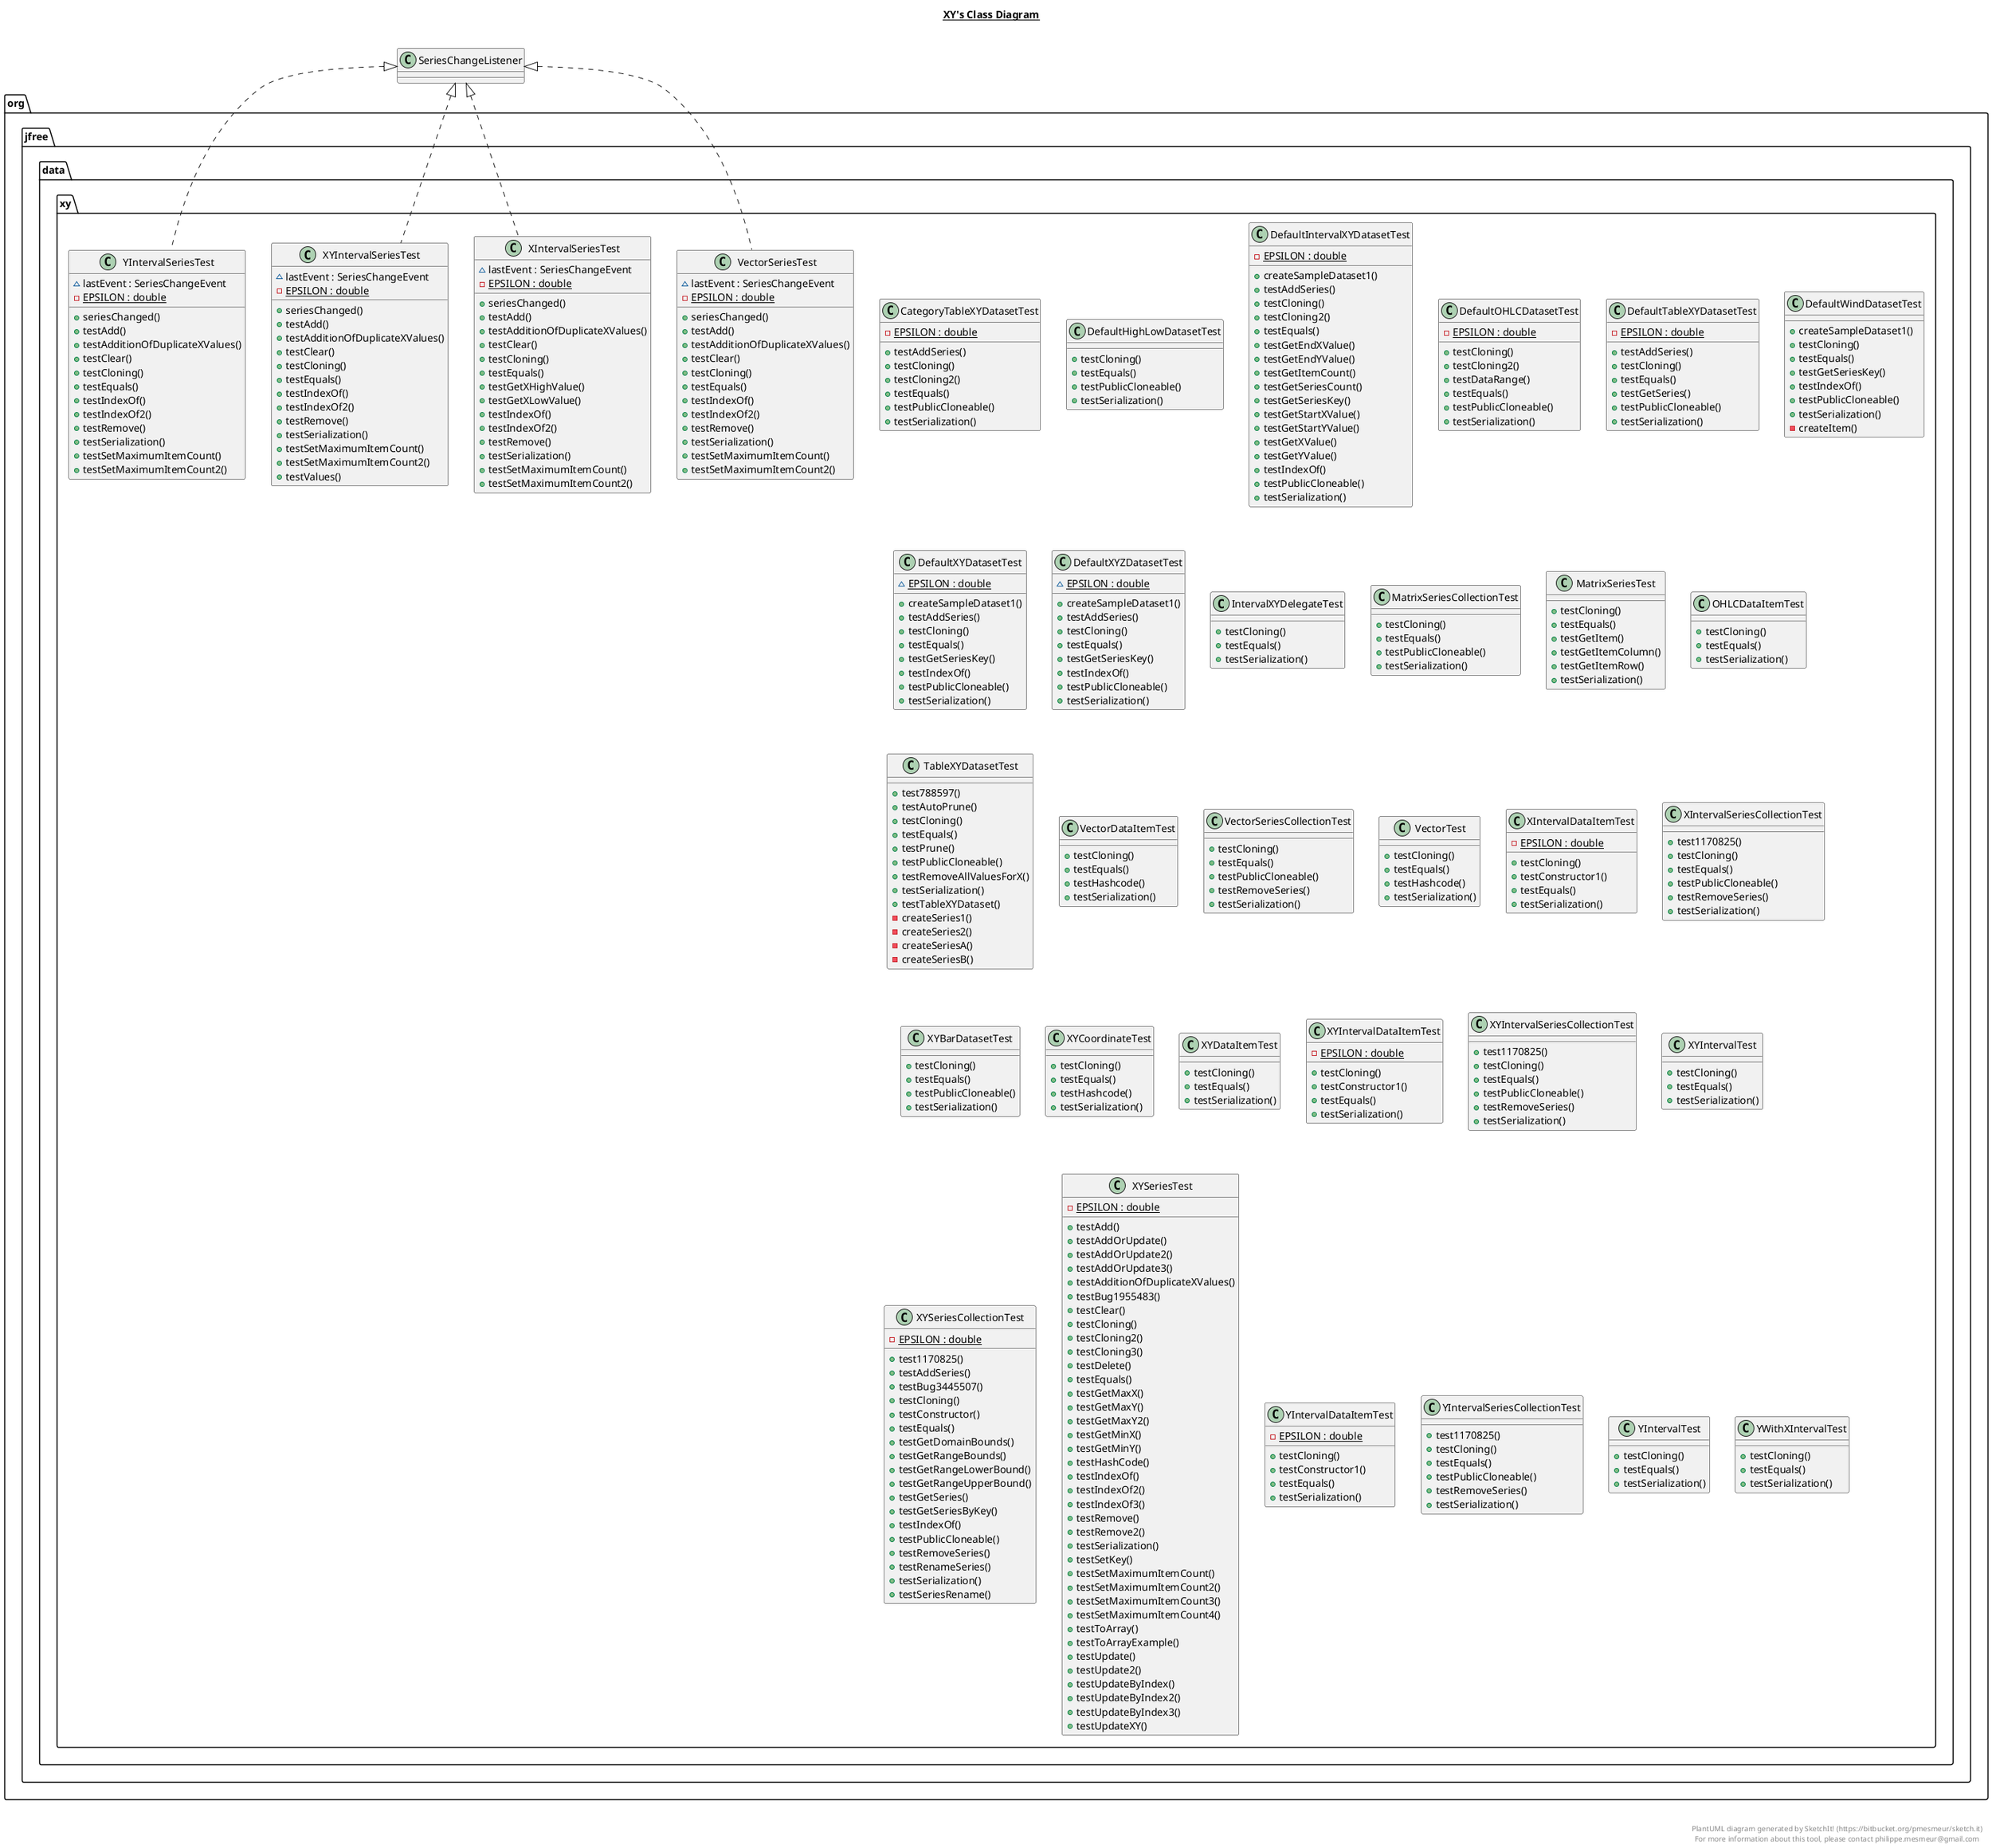 @startuml

title __XY's Class Diagram__\n

  namespace org.jfree.data {
    namespace xy {
      class org.jfree.data.xy.CategoryTableXYDatasetTest {
          {static} - EPSILON : double
          + testAddSeries()
          + testCloning()
          + testCloning2()
          + testEquals()
          + testPublicCloneable()
          + testSerialization()
      }
    }
  }
  

  namespace org.jfree.data {
    namespace xy {
      class org.jfree.data.xy.DefaultHighLowDatasetTest {
          + testCloning()
          + testEquals()
          + testPublicCloneable()
          + testSerialization()
      }
    }
  }
  

  namespace org.jfree.data {
    namespace xy {
      class org.jfree.data.xy.DefaultIntervalXYDatasetTest {
          {static} - EPSILON : double
          + createSampleDataset1()
          + testAddSeries()
          + testCloning()
          + testCloning2()
          + testEquals()
          + testGetEndXValue()
          + testGetEndYValue()
          + testGetItemCount()
          + testGetSeriesCount()
          + testGetSeriesKey()
          + testGetStartXValue()
          + testGetStartYValue()
          + testGetXValue()
          + testGetYValue()
          + testIndexOf()
          + testPublicCloneable()
          + testSerialization()
      }
    }
  }
  

  namespace org.jfree.data {
    namespace xy {
      class org.jfree.data.xy.DefaultOHLCDatasetTest {
          {static} - EPSILON : double
          + testCloning()
          + testCloning2()
          + testDataRange()
          + testEquals()
          + testPublicCloneable()
          + testSerialization()
      }
    }
  }
  

  namespace org.jfree.data {
    namespace xy {
      class org.jfree.data.xy.DefaultTableXYDatasetTest {
          {static} - EPSILON : double
          + testAddSeries()
          + testCloning()
          + testEquals()
          + testGetSeries()
          + testPublicCloneable()
          + testSerialization()
      }
    }
  }
  

  namespace org.jfree.data {
    namespace xy {
      class org.jfree.data.xy.DefaultWindDatasetTest {
          + createSampleDataset1()
          + testCloning()
          + testEquals()
          + testGetSeriesKey()
          + testIndexOf()
          + testPublicCloneable()
          + testSerialization()
          - createItem()
      }
    }
  }
  

  namespace org.jfree.data {
    namespace xy {
      class org.jfree.data.xy.DefaultXYDatasetTest {
          {static} ~ EPSILON : double
          + createSampleDataset1()
          + testAddSeries()
          + testCloning()
          + testEquals()
          + testGetSeriesKey()
          + testIndexOf()
          + testPublicCloneable()
          + testSerialization()
      }
    }
  }
  

  namespace org.jfree.data {
    namespace xy {
      class org.jfree.data.xy.DefaultXYZDatasetTest {
          {static} ~ EPSILON : double
          + createSampleDataset1()
          + testAddSeries()
          + testCloning()
          + testEquals()
          + testGetSeriesKey()
          + testIndexOf()
          + testPublicCloneable()
          + testSerialization()
      }
    }
  }
  

  namespace org.jfree.data {
    namespace xy {
      class org.jfree.data.xy.IntervalXYDelegateTest {
          + testCloning()
          + testEquals()
          + testSerialization()
      }
    }
  }
  

  namespace org.jfree.data {
    namespace xy {
      class org.jfree.data.xy.MatrixSeriesCollectionTest {
          + testCloning()
          + testEquals()
          + testPublicCloneable()
          + testSerialization()
      }
    }
  }
  

  namespace org.jfree.data {
    namespace xy {
      class org.jfree.data.xy.MatrixSeriesTest {
          + testCloning()
          + testEquals()
          + testGetItem()
          + testGetItemColumn()
          + testGetItemRow()
          + testSerialization()
      }
    }
  }
  

  namespace org.jfree.data {
    namespace xy {
      class org.jfree.data.xy.OHLCDataItemTest {
          + testCloning()
          + testEquals()
          + testSerialization()
      }
    }
  }
  

  namespace org.jfree.data {
    namespace xy {
      class org.jfree.data.xy.TableXYDatasetTest {
          + test788597()
          + testAutoPrune()
          + testCloning()
          + testEquals()
          + testPrune()
          + testPublicCloneable()
          + testRemoveAllValuesForX()
          + testSerialization()
          + testTableXYDataset()
          - createSeries1()
          - createSeries2()
          - createSeriesA()
          - createSeriesB()
      }
    }
  }
  

  namespace org.jfree.data {
    namespace xy {
      class org.jfree.data.xy.VectorDataItemTest {
          + testCloning()
          + testEquals()
          + testHashcode()
          + testSerialization()
      }
    }
  }
  

  namespace org.jfree.data {
    namespace xy {
      class org.jfree.data.xy.VectorSeriesCollectionTest {
          + testCloning()
          + testEquals()
          + testPublicCloneable()
          + testRemoveSeries()
          + testSerialization()
      }
    }
  }
  

  namespace org.jfree.data {
    namespace xy {
      class org.jfree.data.xy.VectorSeriesTest {
          ~ lastEvent : SeriesChangeEvent
          {static} - EPSILON : double
          + seriesChanged()
          + testAdd()
          + testAdditionOfDuplicateXValues()
          + testClear()
          + testCloning()
          + testEquals()
          + testIndexOf()
          + testIndexOf2()
          + testRemove()
          + testSerialization()
          + testSetMaximumItemCount()
          + testSetMaximumItemCount2()
      }
    }
  }
  

  namespace org.jfree.data {
    namespace xy {
      class org.jfree.data.xy.VectorTest {
          + testCloning()
          + testEquals()
          + testHashcode()
          + testSerialization()
      }
    }
  }
  

  namespace org.jfree.data {
    namespace xy {
      class org.jfree.data.xy.XIntervalDataItemTest {
          {static} - EPSILON : double
          + testCloning()
          + testConstructor1()
          + testEquals()
          + testSerialization()
      }
    }
  }
  

  namespace org.jfree.data {
    namespace xy {
      class org.jfree.data.xy.XIntervalSeriesCollectionTest {
          + test1170825()
          + testCloning()
          + testEquals()
          + testPublicCloneable()
          + testRemoveSeries()
          + testSerialization()
      }
    }
  }
  

  namespace org.jfree.data {
    namespace xy {
      class org.jfree.data.xy.XIntervalSeriesTest {
          ~ lastEvent : SeriesChangeEvent
          {static} - EPSILON : double
          + seriesChanged()
          + testAdd()
          + testAdditionOfDuplicateXValues()
          + testClear()
          + testCloning()
          + testEquals()
          + testGetXHighValue()
          + testGetXLowValue()
          + testIndexOf()
          + testIndexOf2()
          + testRemove()
          + testSerialization()
          + testSetMaximumItemCount()
          + testSetMaximumItemCount2()
      }
    }
  }
  

  namespace org.jfree.data {
    namespace xy {
      class org.jfree.data.xy.XYBarDatasetTest {
          + testCloning()
          + testEquals()
          + testPublicCloneable()
          + testSerialization()
      }
    }
  }
  

  namespace org.jfree.data {
    namespace xy {
      class org.jfree.data.xy.XYCoordinateTest {
          + testCloning()
          + testEquals()
          + testHashcode()
          + testSerialization()
      }
    }
  }
  

  namespace org.jfree.data {
    namespace xy {
      class org.jfree.data.xy.XYDataItemTest {
          + testCloning()
          + testEquals()
          + testSerialization()
      }
    }
  }
  

  namespace org.jfree.data {
    namespace xy {
      class org.jfree.data.xy.XYIntervalDataItemTest {
          {static} - EPSILON : double
          + testCloning()
          + testConstructor1()
          + testEquals()
          + testSerialization()
      }
    }
  }
  

  namespace org.jfree.data {
    namespace xy {
      class org.jfree.data.xy.XYIntervalSeriesCollectionTest {
          + test1170825()
          + testCloning()
          + testEquals()
          + testPublicCloneable()
          + testRemoveSeries()
          + testSerialization()
      }
    }
  }
  

  namespace org.jfree.data {
    namespace xy {
      class org.jfree.data.xy.XYIntervalSeriesTest {
          ~ lastEvent : SeriesChangeEvent
          {static} - EPSILON : double
          + seriesChanged()
          + testAdd()
          + testAdditionOfDuplicateXValues()
          + testClear()
          + testCloning()
          + testEquals()
          + testIndexOf()
          + testIndexOf2()
          + testRemove()
          + testSerialization()
          + testSetMaximumItemCount()
          + testSetMaximumItemCount2()
          + testValues()
      }
    }
  }
  

  namespace org.jfree.data {
    namespace xy {
      class org.jfree.data.xy.XYIntervalTest {
          + testCloning()
          + testEquals()
          + testSerialization()
      }
    }
  }
  

  namespace org.jfree.data {
    namespace xy {
      class org.jfree.data.xy.XYSeriesCollectionTest {
          {static} - EPSILON : double
          + test1170825()
          + testAddSeries()
          + testBug3445507()
          + testCloning()
          + testConstructor()
          + testEquals()
          + testGetDomainBounds()
          + testGetRangeBounds()
          + testGetRangeLowerBound()
          + testGetRangeUpperBound()
          + testGetSeries()
          + testGetSeriesByKey()
          + testIndexOf()
          + testPublicCloneable()
          + testRemoveSeries()
          + testRenameSeries()
          + testSerialization()
          + testSeriesRename()
      }
    }
  }
  

  namespace org.jfree.data {
    namespace xy {
      class org.jfree.data.xy.XYSeriesTest {
          {static} - EPSILON : double
          + testAdd()
          + testAddOrUpdate()
          + testAddOrUpdate2()
          + testAddOrUpdate3()
          + testAdditionOfDuplicateXValues()
          + testBug1955483()
          + testClear()
          + testCloning()
          + testCloning2()
          + testCloning3()
          + testDelete()
          + testEquals()
          + testGetMaxX()
          + testGetMaxY()
          + testGetMaxY2()
          + testGetMinX()
          + testGetMinY()
          + testHashCode()
          + testIndexOf()
          + testIndexOf2()
          + testIndexOf3()
          + testRemove()
          + testRemove2()
          + testSerialization()
          + testSetKey()
          + testSetMaximumItemCount()
          + testSetMaximumItemCount2()
          + testSetMaximumItemCount3()
          + testSetMaximumItemCount4()
          + testToArray()
          + testToArrayExample()
          + testUpdate()
          + testUpdate2()
          + testUpdateByIndex()
          + testUpdateByIndex2()
          + testUpdateByIndex3()
          + testUpdateXY()
      }
    }
  }
  

  namespace org.jfree.data {
    namespace xy {
      class org.jfree.data.xy.YIntervalDataItemTest {
          {static} - EPSILON : double
          + testCloning()
          + testConstructor1()
          + testEquals()
          + testSerialization()
      }
    }
  }
  

  namespace org.jfree.data {
    namespace xy {
      class org.jfree.data.xy.YIntervalSeriesCollectionTest {
          + test1170825()
          + testCloning()
          + testEquals()
          + testPublicCloneable()
          + testRemoveSeries()
          + testSerialization()
      }
    }
  }
  

  namespace org.jfree.data {
    namespace xy {
      class org.jfree.data.xy.YIntervalSeriesTest {
          ~ lastEvent : SeriesChangeEvent
          {static} - EPSILON : double
          + seriesChanged()
          + testAdd()
          + testAdditionOfDuplicateXValues()
          + testClear()
          + testCloning()
          + testEquals()
          + testIndexOf()
          + testIndexOf2()
          + testRemove()
          + testSerialization()
          + testSetMaximumItemCount()
          + testSetMaximumItemCount2()
      }
    }
  }
  

  namespace org.jfree.data {
    namespace xy {
      class org.jfree.data.xy.YIntervalTest {
          + testCloning()
          + testEquals()
          + testSerialization()
      }
    }
  }
  

  namespace org.jfree.data {
    namespace xy {
      class org.jfree.data.xy.YWithXIntervalTest {
          + testCloning()
          + testEquals()
          + testSerialization()
      }
    }
  }
  

  org.jfree.data.xy.VectorSeriesTest .up.|> SeriesChangeListener
  org.jfree.data.xy.XIntervalSeriesTest .up.|> SeriesChangeListener
  org.jfree.data.xy.XYIntervalSeriesTest .up.|> SeriesChangeListener
  org.jfree.data.xy.YIntervalSeriesTest .up.|> SeriesChangeListener


right footer


PlantUML diagram generated by SketchIt! (https://bitbucket.org/pmesmeur/sketch.it)
For more information about this tool, please contact philippe.mesmeur@gmail.com
endfooter

@enduml
